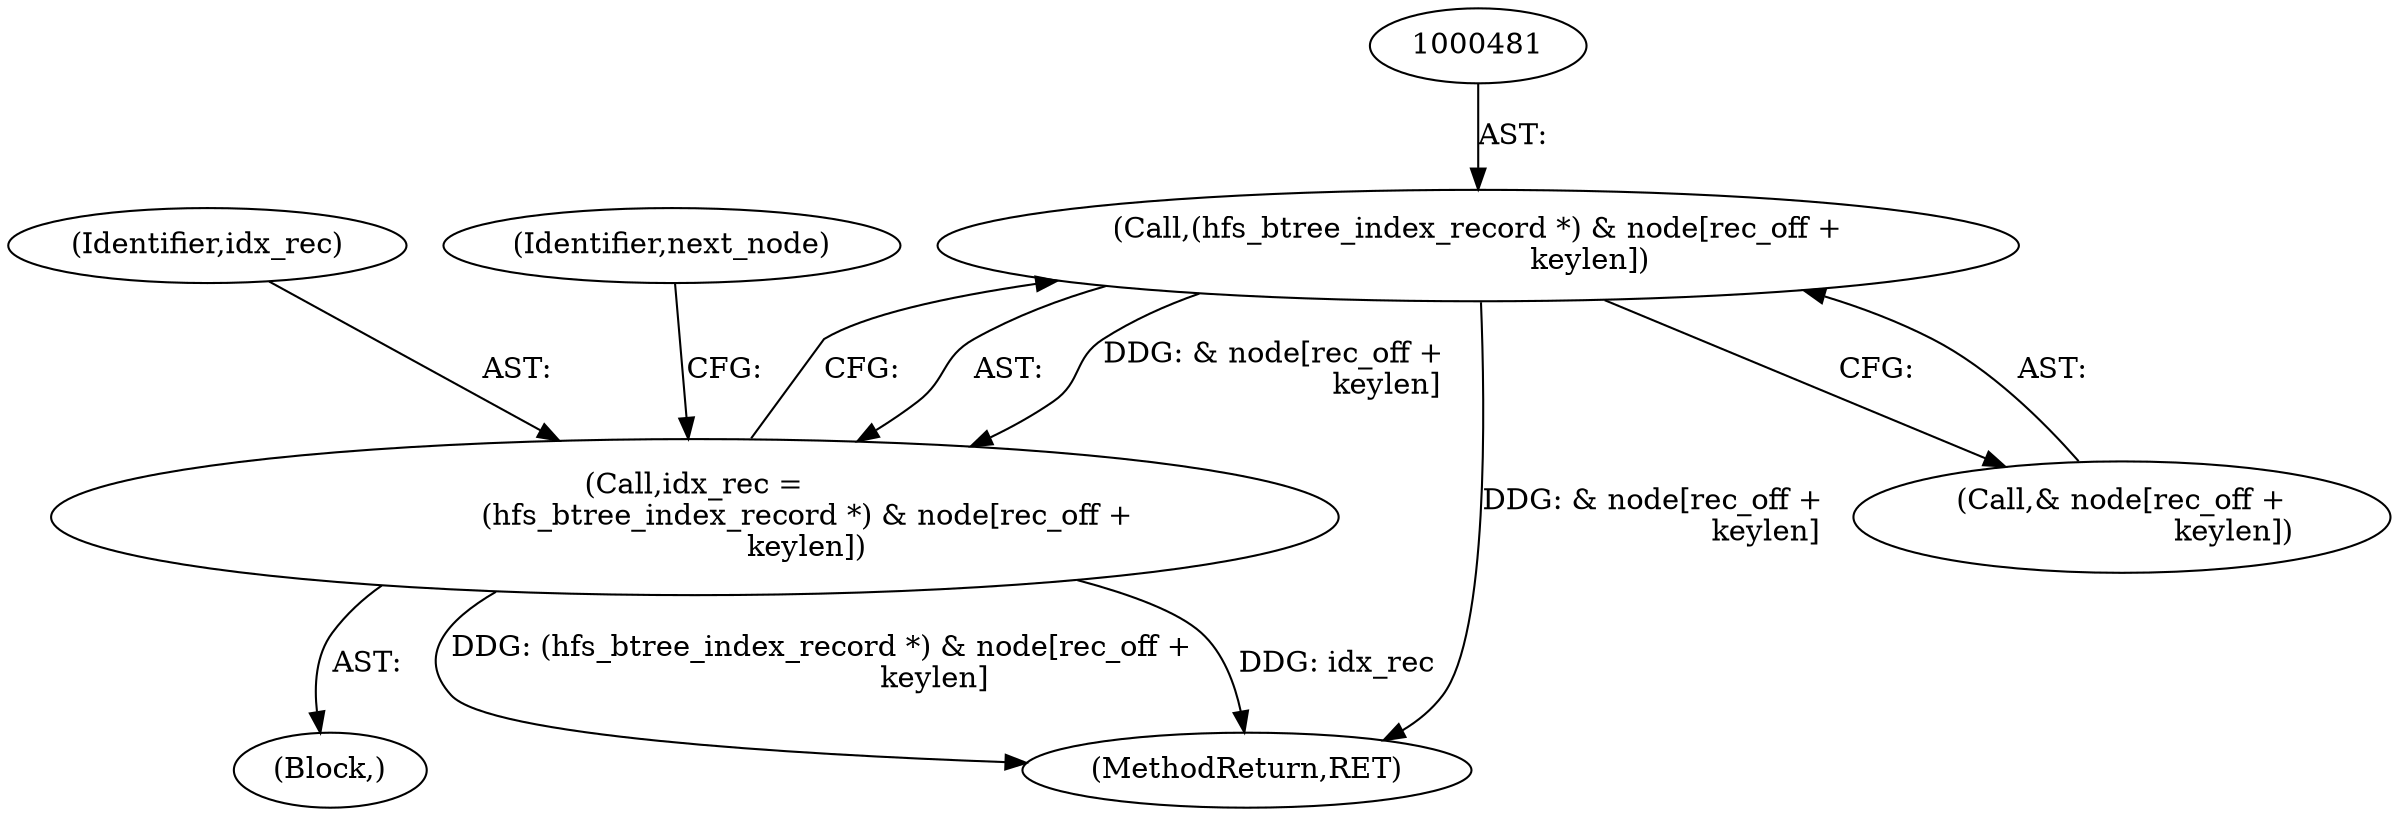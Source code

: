 digraph "0_sleuthkit_bc04aa017c0bd297de8a3b7fc40ffc6ddddbb95d@array" {
"1000480" [label="(Call,(hfs_btree_index_record *) & node[rec_off +\n                        keylen])"];
"1000478" [label="(Call,idx_rec =\n                        (hfs_btree_index_record *) & node[rec_off +\n                        keylen])"];
"1000709" [label="(MethodReturn,RET)"];
"1000435" [label="(Block,)"];
"1000479" [label="(Identifier,idx_rec)"];
"1000478" [label="(Call,idx_rec =\n                        (hfs_btree_index_record *) & node[rec_off +\n                        keylen])"];
"1000480" [label="(Call,(hfs_btree_index_record *) & node[rec_off +\n                        keylen])"];
"1000489" [label="(Identifier,next_node)"];
"1000482" [label="(Call,& node[rec_off +\n                        keylen])"];
"1000480" -> "1000478"  [label="AST: "];
"1000480" -> "1000482"  [label="CFG: "];
"1000481" -> "1000480"  [label="AST: "];
"1000482" -> "1000480"  [label="AST: "];
"1000478" -> "1000480"  [label="CFG: "];
"1000480" -> "1000709"  [label="DDG: & node[rec_off +\n                        keylen]"];
"1000480" -> "1000478"  [label="DDG: & node[rec_off +\n                        keylen]"];
"1000478" -> "1000435"  [label="AST: "];
"1000479" -> "1000478"  [label="AST: "];
"1000489" -> "1000478"  [label="CFG: "];
"1000478" -> "1000709"  [label="DDG: idx_rec"];
"1000478" -> "1000709"  [label="DDG: (hfs_btree_index_record *) & node[rec_off +\n                        keylen]"];
}
